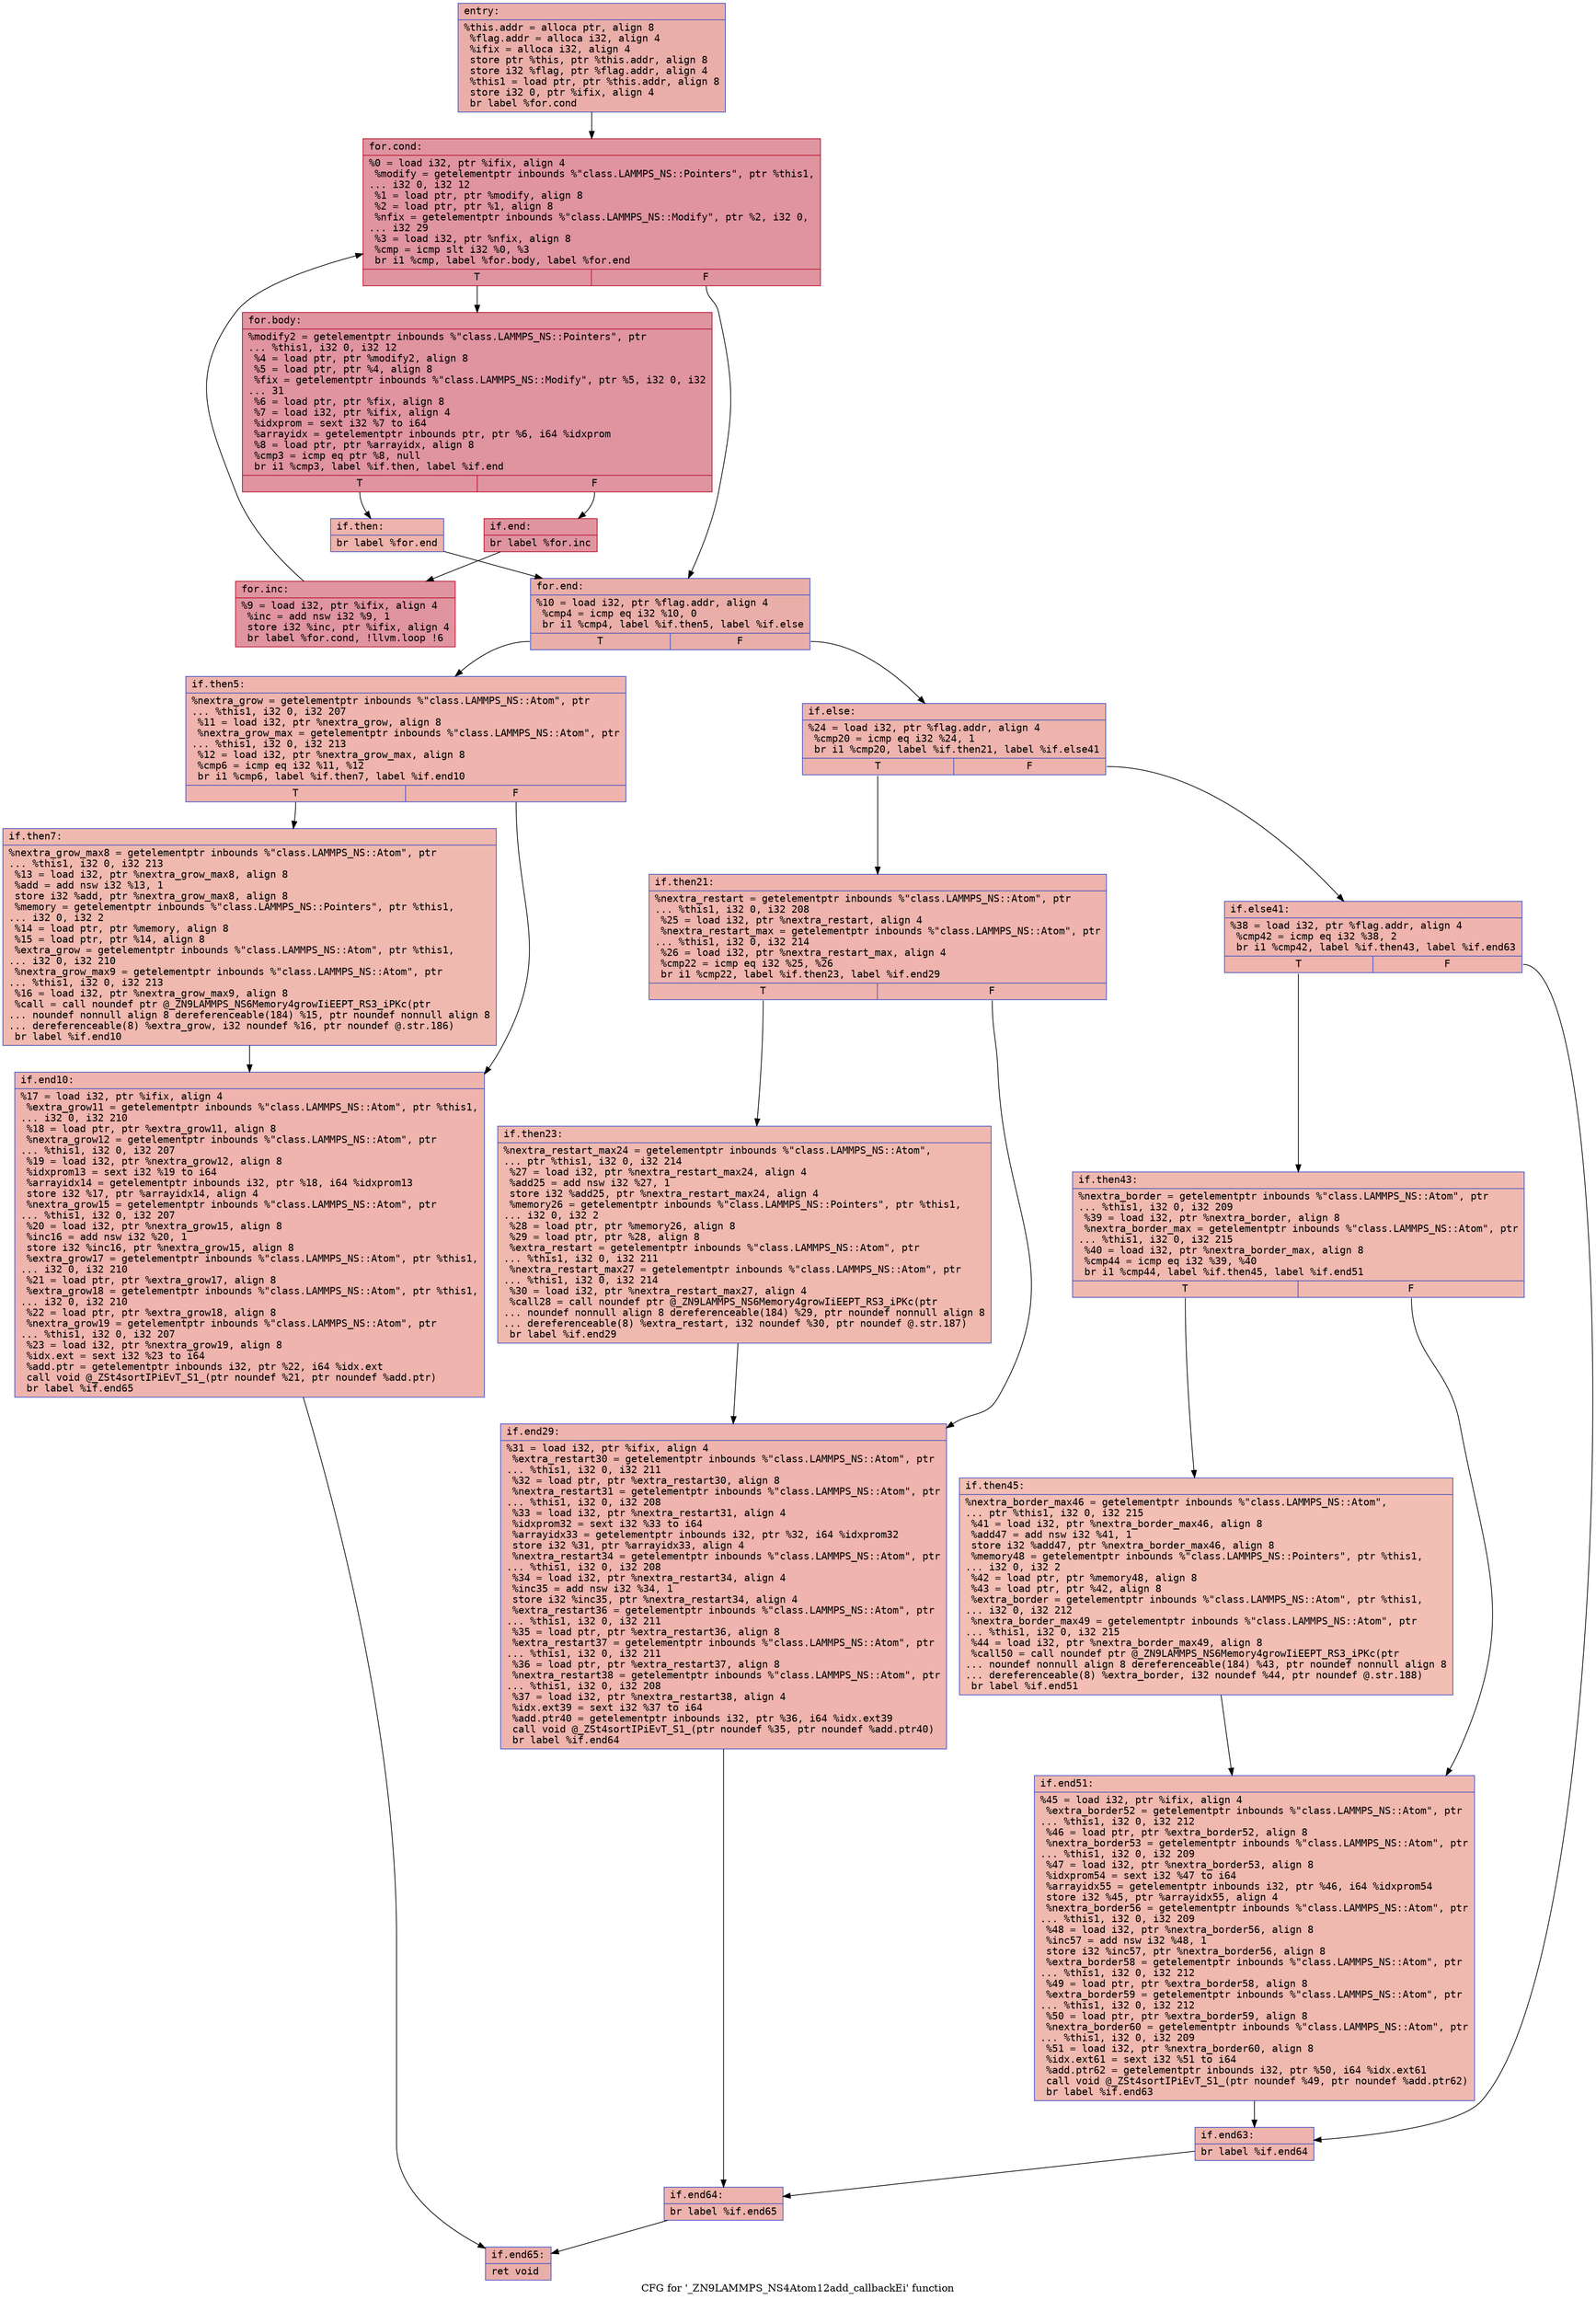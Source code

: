 digraph "CFG for '_ZN9LAMMPS_NS4Atom12add_callbackEi' function" {
	label="CFG for '_ZN9LAMMPS_NS4Atom12add_callbackEi' function";

	Node0x55aea910c3c0 [shape=record,color="#3d50c3ff", style=filled, fillcolor="#d0473d70" fontname="Courier",label="{entry:\l|  %this.addr = alloca ptr, align 8\l  %flag.addr = alloca i32, align 4\l  %ifix = alloca i32, align 4\l  store ptr %this, ptr %this.addr, align 8\l  store i32 %flag, ptr %flag.addr, align 4\l  %this1 = load ptr, ptr %this.addr, align 8\l  store i32 0, ptr %ifix, align 4\l  br label %for.cond\l}"];
	Node0x55aea910c3c0 -> Node0x55aea910c740[tooltip="entry -> for.cond\nProbability 100.00%" ];
	Node0x55aea910c740 [shape=record,color="#b70d28ff", style=filled, fillcolor="#b70d2870" fontname="Courier",label="{for.cond:\l|  %0 = load i32, ptr %ifix, align 4\l  %modify = getelementptr inbounds %\"class.LAMMPS_NS::Pointers\", ptr %this1,\l... i32 0, i32 12\l  %1 = load ptr, ptr %modify, align 8\l  %2 = load ptr, ptr %1, align 8\l  %nfix = getelementptr inbounds %\"class.LAMMPS_NS::Modify\", ptr %2, i32 0,\l... i32 29\l  %3 = load i32, ptr %nfix, align 8\l  %cmp = icmp slt i32 %0, %3\l  br i1 %cmp, label %for.body, label %for.end\l|{<s0>T|<s1>F}}"];
	Node0x55aea910c740:s0 -> Node0x55aea910cca0[tooltip="for.cond -> for.body\nProbability 96.88%" ];
	Node0x55aea910c740:s1 -> Node0x55aea910cd20[tooltip="for.cond -> for.end\nProbability 3.12%" ];
	Node0x55aea910cca0 [shape=record,color="#b70d28ff", style=filled, fillcolor="#b70d2870" fontname="Courier",label="{for.body:\l|  %modify2 = getelementptr inbounds %\"class.LAMMPS_NS::Pointers\", ptr\l... %this1, i32 0, i32 12\l  %4 = load ptr, ptr %modify2, align 8\l  %5 = load ptr, ptr %4, align 8\l  %fix = getelementptr inbounds %\"class.LAMMPS_NS::Modify\", ptr %5, i32 0, i32\l... 31\l  %6 = load ptr, ptr %fix, align 8\l  %7 = load i32, ptr %ifix, align 4\l  %idxprom = sext i32 %7 to i64\l  %arrayidx = getelementptr inbounds ptr, ptr %6, i64 %idxprom\l  %8 = load ptr, ptr %arrayidx, align 8\l  %cmp3 = icmp eq ptr %8, null\l  br i1 %cmp3, label %if.then, label %if.end\l|{<s0>T|<s1>F}}"];
	Node0x55aea910cca0:s0 -> Node0x55aea910d630[tooltip="for.body -> if.then\nProbability 3.12%" ];
	Node0x55aea910cca0:s1 -> Node0x55aea910d6a0[tooltip="for.body -> if.end\nProbability 96.88%" ];
	Node0x55aea910d630 [shape=record,color="#3d50c3ff", style=filled, fillcolor="#d6524470" fontname="Courier",label="{if.then:\l|  br label %for.end\l}"];
	Node0x55aea910d630 -> Node0x55aea910cd20[tooltip="if.then -> for.end\nProbability 100.00%" ];
	Node0x55aea910d6a0 [shape=record,color="#b70d28ff", style=filled, fillcolor="#b70d2870" fontname="Courier",label="{if.end:\l|  br label %for.inc\l}"];
	Node0x55aea910d6a0 -> Node0x55aea910d830[tooltip="if.end -> for.inc\nProbability 100.00%" ];
	Node0x55aea910d830 [shape=record,color="#b70d28ff", style=filled, fillcolor="#b70d2870" fontname="Courier",label="{for.inc:\l|  %9 = load i32, ptr %ifix, align 4\l  %inc = add nsw i32 %9, 1\l  store i32 %inc, ptr %ifix, align 4\l  br label %for.cond, !llvm.loop !6\l}"];
	Node0x55aea910d830 -> Node0x55aea910c740[tooltip="for.inc -> for.cond\nProbability 100.00%" ];
	Node0x55aea910cd20 [shape=record,color="#3d50c3ff", style=filled, fillcolor="#d0473d70" fontname="Courier",label="{for.end:\l|  %10 = load i32, ptr %flag.addr, align 4\l  %cmp4 = icmp eq i32 %10, 0\l  br i1 %cmp4, label %if.then5, label %if.else\l|{<s0>T|<s1>F}}"];
	Node0x55aea910cd20:s0 -> Node0x55aea910dd90[tooltip="for.end -> if.then5\nProbability 37.50%" ];
	Node0x55aea910cd20:s1 -> Node0x55aea910de10[tooltip="for.end -> if.else\nProbability 62.50%" ];
	Node0x55aea910dd90 [shape=record,color="#3d50c3ff", style=filled, fillcolor="#d8564670" fontname="Courier",label="{if.then5:\l|  %nextra_grow = getelementptr inbounds %\"class.LAMMPS_NS::Atom\", ptr\l... %this1, i32 0, i32 207\l  %11 = load i32, ptr %nextra_grow, align 8\l  %nextra_grow_max = getelementptr inbounds %\"class.LAMMPS_NS::Atom\", ptr\l... %this1, i32 0, i32 213\l  %12 = load i32, ptr %nextra_grow_max, align 8\l  %cmp6 = icmp eq i32 %11, %12\l  br i1 %cmp6, label %if.then7, label %if.end10\l|{<s0>T|<s1>F}}"];
	Node0x55aea910dd90:s0 -> Node0x55aea910e470[tooltip="if.then5 -> if.then7\nProbability 50.00%" ];
	Node0x55aea910dd90:s1 -> Node0x55aea910e4c0[tooltip="if.then5 -> if.end10\nProbability 50.00%" ];
	Node0x55aea910e470 [shape=record,color="#3d50c3ff", style=filled, fillcolor="#de614d70" fontname="Courier",label="{if.then7:\l|  %nextra_grow_max8 = getelementptr inbounds %\"class.LAMMPS_NS::Atom\", ptr\l... %this1, i32 0, i32 213\l  %13 = load i32, ptr %nextra_grow_max8, align 8\l  %add = add nsw i32 %13, 1\l  store i32 %add, ptr %nextra_grow_max8, align 8\l  %memory = getelementptr inbounds %\"class.LAMMPS_NS::Pointers\", ptr %this1,\l... i32 0, i32 2\l  %14 = load ptr, ptr %memory, align 8\l  %15 = load ptr, ptr %14, align 8\l  %extra_grow = getelementptr inbounds %\"class.LAMMPS_NS::Atom\", ptr %this1,\l... i32 0, i32 210\l  %nextra_grow_max9 = getelementptr inbounds %\"class.LAMMPS_NS::Atom\", ptr\l... %this1, i32 0, i32 213\l  %16 = load i32, ptr %nextra_grow_max9, align 8\l  %call = call noundef ptr @_ZN9LAMMPS_NS6Memory4growIiEEPT_RS3_iPKc(ptr\l... noundef nonnull align 8 dereferenceable(184) %15, ptr noundef nonnull align 8\l... dereferenceable(8) %extra_grow, i32 noundef %16, ptr noundef @.str.186)\l  br label %if.end10\l}"];
	Node0x55aea910e470 -> Node0x55aea910e4c0[tooltip="if.then7 -> if.end10\nProbability 100.00%" ];
	Node0x55aea910e4c0 [shape=record,color="#3d50c3ff", style=filled, fillcolor="#d8564670" fontname="Courier",label="{if.end10:\l|  %17 = load i32, ptr %ifix, align 4\l  %extra_grow11 = getelementptr inbounds %\"class.LAMMPS_NS::Atom\", ptr %this1,\l... i32 0, i32 210\l  %18 = load ptr, ptr %extra_grow11, align 8\l  %nextra_grow12 = getelementptr inbounds %\"class.LAMMPS_NS::Atom\", ptr\l... %this1, i32 0, i32 207\l  %19 = load i32, ptr %nextra_grow12, align 8\l  %idxprom13 = sext i32 %19 to i64\l  %arrayidx14 = getelementptr inbounds i32, ptr %18, i64 %idxprom13\l  store i32 %17, ptr %arrayidx14, align 4\l  %nextra_grow15 = getelementptr inbounds %\"class.LAMMPS_NS::Atom\", ptr\l... %this1, i32 0, i32 207\l  %20 = load i32, ptr %nextra_grow15, align 8\l  %inc16 = add nsw i32 %20, 1\l  store i32 %inc16, ptr %nextra_grow15, align 8\l  %extra_grow17 = getelementptr inbounds %\"class.LAMMPS_NS::Atom\", ptr %this1,\l... i32 0, i32 210\l  %21 = load ptr, ptr %extra_grow17, align 8\l  %extra_grow18 = getelementptr inbounds %\"class.LAMMPS_NS::Atom\", ptr %this1,\l... i32 0, i32 210\l  %22 = load ptr, ptr %extra_grow18, align 8\l  %nextra_grow19 = getelementptr inbounds %\"class.LAMMPS_NS::Atom\", ptr\l... %this1, i32 0, i32 207\l  %23 = load i32, ptr %nextra_grow19, align 8\l  %idx.ext = sext i32 %23 to i64\l  %add.ptr = getelementptr inbounds i32, ptr %22, i64 %idx.ext\l  call void @_ZSt4sortIPiEvT_S1_(ptr noundef %21, ptr noundef %add.ptr)\l  br label %if.end65\l}"];
	Node0x55aea910e4c0 -> Node0x55aea910ffa0[tooltip="if.end10 -> if.end65\nProbability 100.00%" ];
	Node0x55aea910de10 [shape=record,color="#3d50c3ff", style=filled, fillcolor="#d6524470" fontname="Courier",label="{if.else:\l|  %24 = load i32, ptr %flag.addr, align 4\l  %cmp20 = icmp eq i32 %24, 1\l  br i1 %cmp20, label %if.then21, label %if.else41\l|{<s0>T|<s1>F}}"];
	Node0x55aea910de10:s0 -> Node0x55aea910de80[tooltip="if.else -> if.then21\nProbability 50.00%" ];
	Node0x55aea910de10:s1 -> Node0x55aea910df00[tooltip="if.else -> if.else41\nProbability 50.00%" ];
	Node0x55aea910de80 [shape=record,color="#3d50c3ff", style=filled, fillcolor="#d8564670" fontname="Courier",label="{if.then21:\l|  %nextra_restart = getelementptr inbounds %\"class.LAMMPS_NS::Atom\", ptr\l... %this1, i32 0, i32 208\l  %25 = load i32, ptr %nextra_restart, align 4\l  %nextra_restart_max = getelementptr inbounds %\"class.LAMMPS_NS::Atom\", ptr\l... %this1, i32 0, i32 214\l  %26 = load i32, ptr %nextra_restart_max, align 4\l  %cmp22 = icmp eq i32 %25, %26\l  br i1 %cmp22, label %if.then23, label %if.end29\l|{<s0>T|<s1>F}}"];
	Node0x55aea910de80:s0 -> Node0x55aea9110a40[tooltip="if.then21 -> if.then23\nProbability 50.00%" ];
	Node0x55aea910de80:s1 -> Node0x55aea9110a90[tooltip="if.then21 -> if.end29\nProbability 50.00%" ];
	Node0x55aea9110a40 [shape=record,color="#3d50c3ff", style=filled, fillcolor="#de614d70" fontname="Courier",label="{if.then23:\l|  %nextra_restart_max24 = getelementptr inbounds %\"class.LAMMPS_NS::Atom\",\l... ptr %this1, i32 0, i32 214\l  %27 = load i32, ptr %nextra_restart_max24, align 4\l  %add25 = add nsw i32 %27, 1\l  store i32 %add25, ptr %nextra_restart_max24, align 4\l  %memory26 = getelementptr inbounds %\"class.LAMMPS_NS::Pointers\", ptr %this1,\l... i32 0, i32 2\l  %28 = load ptr, ptr %memory26, align 8\l  %29 = load ptr, ptr %28, align 8\l  %extra_restart = getelementptr inbounds %\"class.LAMMPS_NS::Atom\", ptr\l... %this1, i32 0, i32 211\l  %nextra_restart_max27 = getelementptr inbounds %\"class.LAMMPS_NS::Atom\", ptr\l... %this1, i32 0, i32 214\l  %30 = load i32, ptr %nextra_restart_max27, align 4\l  %call28 = call noundef ptr @_ZN9LAMMPS_NS6Memory4growIiEEPT_RS3_iPKc(ptr\l... noundef nonnull align 8 dereferenceable(184) %29, ptr noundef nonnull align 8\l... dereferenceable(8) %extra_restart, i32 noundef %30, ptr noundef @.str.187)\l  br label %if.end29\l}"];
	Node0x55aea9110a40 -> Node0x55aea9110a90[tooltip="if.then23 -> if.end29\nProbability 100.00%" ];
	Node0x55aea9110a90 [shape=record,color="#3d50c3ff", style=filled, fillcolor="#d8564670" fontname="Courier",label="{if.end29:\l|  %31 = load i32, ptr %ifix, align 4\l  %extra_restart30 = getelementptr inbounds %\"class.LAMMPS_NS::Atom\", ptr\l... %this1, i32 0, i32 211\l  %32 = load ptr, ptr %extra_restart30, align 8\l  %nextra_restart31 = getelementptr inbounds %\"class.LAMMPS_NS::Atom\", ptr\l... %this1, i32 0, i32 208\l  %33 = load i32, ptr %nextra_restart31, align 4\l  %idxprom32 = sext i32 %33 to i64\l  %arrayidx33 = getelementptr inbounds i32, ptr %32, i64 %idxprom32\l  store i32 %31, ptr %arrayidx33, align 4\l  %nextra_restart34 = getelementptr inbounds %\"class.LAMMPS_NS::Atom\", ptr\l... %this1, i32 0, i32 208\l  %34 = load i32, ptr %nextra_restart34, align 4\l  %inc35 = add nsw i32 %34, 1\l  store i32 %inc35, ptr %nextra_restart34, align 4\l  %extra_restart36 = getelementptr inbounds %\"class.LAMMPS_NS::Atom\", ptr\l... %this1, i32 0, i32 211\l  %35 = load ptr, ptr %extra_restart36, align 8\l  %extra_restart37 = getelementptr inbounds %\"class.LAMMPS_NS::Atom\", ptr\l... %this1, i32 0, i32 211\l  %36 = load ptr, ptr %extra_restart37, align 8\l  %nextra_restart38 = getelementptr inbounds %\"class.LAMMPS_NS::Atom\", ptr\l... %this1, i32 0, i32 208\l  %37 = load i32, ptr %nextra_restart38, align 4\l  %idx.ext39 = sext i32 %37 to i64\l  %add.ptr40 = getelementptr inbounds i32, ptr %36, i64 %idx.ext39\l  call void @_ZSt4sortIPiEvT_S1_(ptr noundef %35, ptr noundef %add.ptr40)\l  br label %if.end64\l}"];
	Node0x55aea9110a90 -> Node0x55aea9112460[tooltip="if.end29 -> if.end64\nProbability 100.00%" ];
	Node0x55aea910df00 [shape=record,color="#3d50c3ff", style=filled, fillcolor="#d8564670" fontname="Courier",label="{if.else41:\l|  %38 = load i32, ptr %flag.addr, align 4\l  %cmp42 = icmp eq i32 %38, 2\l  br i1 %cmp42, label %if.then43, label %if.end63\l|{<s0>T|<s1>F}}"];
	Node0x55aea910df00:s0 -> Node0x55aea9112630[tooltip="if.else41 -> if.then43\nProbability 50.00%" ];
	Node0x55aea910df00:s1 -> Node0x55aea9112680[tooltip="if.else41 -> if.end63\nProbability 50.00%" ];
	Node0x55aea9112630 [shape=record,color="#3d50c3ff", style=filled, fillcolor="#de614d70" fontname="Courier",label="{if.then43:\l|  %nextra_border = getelementptr inbounds %\"class.LAMMPS_NS::Atom\", ptr\l... %this1, i32 0, i32 209\l  %39 = load i32, ptr %nextra_border, align 8\l  %nextra_border_max = getelementptr inbounds %\"class.LAMMPS_NS::Atom\", ptr\l... %this1, i32 0, i32 215\l  %40 = load i32, ptr %nextra_border_max, align 8\l  %cmp44 = icmp eq i32 %39, %40\l  br i1 %cmp44, label %if.then45, label %if.end51\l|{<s0>T|<s1>F}}"];
	Node0x55aea9112630:s0 -> Node0x55aea9112b80[tooltip="if.then43 -> if.then45\nProbability 50.00%" ];
	Node0x55aea9112630:s1 -> Node0x55aea9112bd0[tooltip="if.then43 -> if.end51\nProbability 50.00%" ];
	Node0x55aea9112b80 [shape=record,color="#3d50c3ff", style=filled, fillcolor="#e36c5570" fontname="Courier",label="{if.then45:\l|  %nextra_border_max46 = getelementptr inbounds %\"class.LAMMPS_NS::Atom\",\l... ptr %this1, i32 0, i32 215\l  %41 = load i32, ptr %nextra_border_max46, align 8\l  %add47 = add nsw i32 %41, 1\l  store i32 %add47, ptr %nextra_border_max46, align 8\l  %memory48 = getelementptr inbounds %\"class.LAMMPS_NS::Pointers\", ptr %this1,\l... i32 0, i32 2\l  %42 = load ptr, ptr %memory48, align 8\l  %43 = load ptr, ptr %42, align 8\l  %extra_border = getelementptr inbounds %\"class.LAMMPS_NS::Atom\", ptr %this1,\l... i32 0, i32 212\l  %nextra_border_max49 = getelementptr inbounds %\"class.LAMMPS_NS::Atom\", ptr\l... %this1, i32 0, i32 215\l  %44 = load i32, ptr %nextra_border_max49, align 8\l  %call50 = call noundef ptr @_ZN9LAMMPS_NS6Memory4growIiEEPT_RS3_iPKc(ptr\l... noundef nonnull align 8 dereferenceable(184) %43, ptr noundef nonnull align 8\l... dereferenceable(8) %extra_border, i32 noundef %44, ptr noundef @.str.188)\l  br label %if.end51\l}"];
	Node0x55aea9112b80 -> Node0x55aea9112bd0[tooltip="if.then45 -> if.end51\nProbability 100.00%" ];
	Node0x55aea9112bd0 [shape=record,color="#3d50c3ff", style=filled, fillcolor="#de614d70" fontname="Courier",label="{if.end51:\l|  %45 = load i32, ptr %ifix, align 4\l  %extra_border52 = getelementptr inbounds %\"class.LAMMPS_NS::Atom\", ptr\l... %this1, i32 0, i32 212\l  %46 = load ptr, ptr %extra_border52, align 8\l  %nextra_border53 = getelementptr inbounds %\"class.LAMMPS_NS::Atom\", ptr\l... %this1, i32 0, i32 209\l  %47 = load i32, ptr %nextra_border53, align 8\l  %idxprom54 = sext i32 %47 to i64\l  %arrayidx55 = getelementptr inbounds i32, ptr %46, i64 %idxprom54\l  store i32 %45, ptr %arrayidx55, align 4\l  %nextra_border56 = getelementptr inbounds %\"class.LAMMPS_NS::Atom\", ptr\l... %this1, i32 0, i32 209\l  %48 = load i32, ptr %nextra_border56, align 8\l  %inc57 = add nsw i32 %48, 1\l  store i32 %inc57, ptr %nextra_border56, align 8\l  %extra_border58 = getelementptr inbounds %\"class.LAMMPS_NS::Atom\", ptr\l... %this1, i32 0, i32 212\l  %49 = load ptr, ptr %extra_border58, align 8\l  %extra_border59 = getelementptr inbounds %\"class.LAMMPS_NS::Atom\", ptr\l... %this1, i32 0, i32 212\l  %50 = load ptr, ptr %extra_border59, align 8\l  %nextra_border60 = getelementptr inbounds %\"class.LAMMPS_NS::Atom\", ptr\l... %this1, i32 0, i32 209\l  %51 = load i32, ptr %nextra_border60, align 8\l  %idx.ext61 = sext i32 %51 to i64\l  %add.ptr62 = getelementptr inbounds i32, ptr %50, i64 %idx.ext61\l  call void @_ZSt4sortIPiEvT_S1_(ptr noundef %49, ptr noundef %add.ptr62)\l  br label %if.end63\l}"];
	Node0x55aea9112bd0 -> Node0x55aea9112680[tooltip="if.end51 -> if.end63\nProbability 100.00%" ];
	Node0x55aea9112680 [shape=record,color="#3d50c3ff", style=filled, fillcolor="#d8564670" fontname="Courier",label="{if.end63:\l|  br label %if.end64\l}"];
	Node0x55aea9112680 -> Node0x55aea9112460[tooltip="if.end63 -> if.end64\nProbability 100.00%" ];
	Node0x55aea9112460 [shape=record,color="#3d50c3ff", style=filled, fillcolor="#d6524470" fontname="Courier",label="{if.end64:\l|  br label %if.end65\l}"];
	Node0x55aea9112460 -> Node0x55aea910ffa0[tooltip="if.end64 -> if.end65\nProbability 100.00%" ];
	Node0x55aea910ffa0 [shape=record,color="#3d50c3ff", style=filled, fillcolor="#d0473d70" fontname="Courier",label="{if.end65:\l|  ret void\l}"];
}
